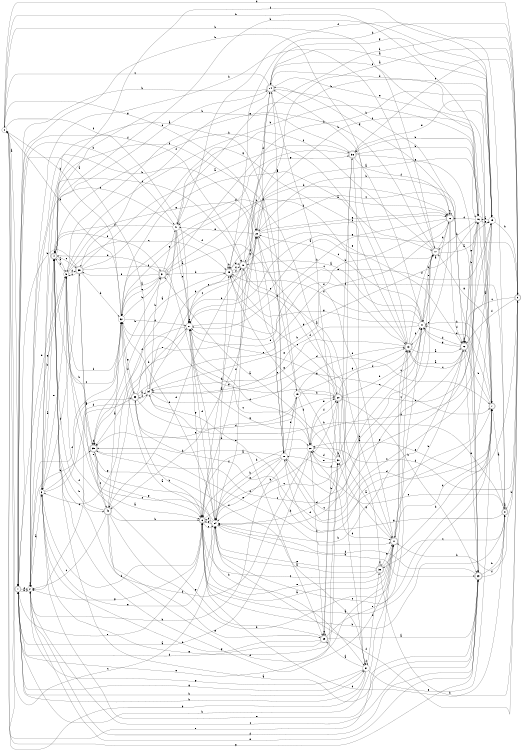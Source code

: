 digraph n34_5 {
__start0 [label="" shape="none"];

rankdir=LR;
size="8,5";

s0 [style="filled", color="black", fillcolor="white" shape="circle", label="0"];
s1 [style="rounded,filled", color="black", fillcolor="white" shape="doublecircle", label="1"];
s2 [style="filled", color="black", fillcolor="white" shape="circle", label="2"];
s3 [style="filled", color="black", fillcolor="white" shape="circle", label="3"];
s4 [style="rounded,filled", color="black", fillcolor="white" shape="doublecircle", label="4"];
s5 [style="filled", color="black", fillcolor="white" shape="circle", label="5"];
s6 [style="rounded,filled", color="black", fillcolor="white" shape="doublecircle", label="6"];
s7 [style="rounded,filled", color="black", fillcolor="white" shape="doublecircle", label="7"];
s8 [style="rounded,filled", color="black", fillcolor="white" shape="doublecircle", label="8"];
s9 [style="rounded,filled", color="black", fillcolor="white" shape="doublecircle", label="9"];
s10 [style="rounded,filled", color="black", fillcolor="white" shape="doublecircle", label="10"];
s11 [style="rounded,filled", color="black", fillcolor="white" shape="doublecircle", label="11"];
s12 [style="rounded,filled", color="black", fillcolor="white" shape="doublecircle", label="12"];
s13 [style="rounded,filled", color="black", fillcolor="white" shape="doublecircle", label="13"];
s14 [style="rounded,filled", color="black", fillcolor="white" shape="doublecircle", label="14"];
s15 [style="filled", color="black", fillcolor="white" shape="circle", label="15"];
s16 [style="filled", color="black", fillcolor="white" shape="circle", label="16"];
s17 [style="rounded,filled", color="black", fillcolor="white" shape="doublecircle", label="17"];
s18 [style="filled", color="black", fillcolor="white" shape="circle", label="18"];
s19 [style="filled", color="black", fillcolor="white" shape="circle", label="19"];
s20 [style="rounded,filled", color="black", fillcolor="white" shape="doublecircle", label="20"];
s21 [style="filled", color="black", fillcolor="white" shape="circle", label="21"];
s22 [style="filled", color="black", fillcolor="white" shape="circle", label="22"];
s23 [style="rounded,filled", color="black", fillcolor="white" shape="doublecircle", label="23"];
s24 [style="filled", color="black", fillcolor="white" shape="circle", label="24"];
s25 [style="rounded,filled", color="black", fillcolor="white" shape="doublecircle", label="25"];
s26 [style="rounded,filled", color="black", fillcolor="white" shape="doublecircle", label="26"];
s27 [style="filled", color="black", fillcolor="white" shape="circle", label="27"];
s28 [style="filled", color="black", fillcolor="white" shape="circle", label="28"];
s29 [style="rounded,filled", color="black", fillcolor="white" shape="doublecircle", label="29"];
s30 [style="filled", color="black", fillcolor="white" shape="circle", label="30"];
s31 [style="rounded,filled", color="black", fillcolor="white" shape="doublecircle", label="31"];
s32 [style="filled", color="black", fillcolor="white" shape="circle", label="32"];
s33 [style="rounded,filled", color="black", fillcolor="white" shape="doublecircle", label="33"];
s34 [style="filled", color="black", fillcolor="white" shape="circle", label="34"];
s35 [style="rounded,filled", color="black", fillcolor="white" shape="doublecircle", label="35"];
s36 [style="rounded,filled", color="black", fillcolor="white" shape="doublecircle", label="36"];
s37 [style="filled", color="black", fillcolor="white" shape="circle", label="37"];
s38 [style="rounded,filled", color="black", fillcolor="white" shape="doublecircle", label="38"];
s39 [style="rounded,filled", color="black", fillcolor="white" shape="doublecircle", label="39"];
s40 [style="rounded,filled", color="black", fillcolor="white" shape="doublecircle", label="40"];
s41 [style="filled", color="black", fillcolor="white" shape="circle", label="41"];
s0 -> s1 [label="a"];
s0 -> s17 [label="b"];
s0 -> s24 [label="c"];
s0 -> s9 [label="d"];
s0 -> s11 [label="e"];
s0 -> s27 [label="f"];
s0 -> s22 [label="g"];
s0 -> s16 [label="h"];
s1 -> s2 [label="a"];
s1 -> s41 [label="b"];
s1 -> s2 [label="c"];
s1 -> s5 [label="d"];
s1 -> s30 [label="e"];
s1 -> s10 [label="f"];
s1 -> s37 [label="g"];
s1 -> s37 [label="h"];
s2 -> s3 [label="a"];
s2 -> s39 [label="b"];
s2 -> s2 [label="c"];
s2 -> s23 [label="d"];
s2 -> s23 [label="e"];
s2 -> s32 [label="f"];
s2 -> s5 [label="g"];
s2 -> s22 [label="h"];
s3 -> s4 [label="a"];
s3 -> s4 [label="b"];
s3 -> s10 [label="c"];
s3 -> s34 [label="d"];
s3 -> s24 [label="e"];
s3 -> s6 [label="f"];
s3 -> s30 [label="g"];
s3 -> s33 [label="h"];
s4 -> s5 [label="a"];
s4 -> s15 [label="b"];
s4 -> s35 [label="c"];
s4 -> s14 [label="d"];
s4 -> s31 [label="e"];
s4 -> s18 [label="f"];
s4 -> s11 [label="g"];
s4 -> s40 [label="h"];
s5 -> s6 [label="a"];
s5 -> s16 [label="b"];
s5 -> s25 [label="c"];
s5 -> s35 [label="d"];
s5 -> s3 [label="e"];
s5 -> s32 [label="f"];
s5 -> s18 [label="g"];
s5 -> s4 [label="h"];
s6 -> s7 [label="a"];
s6 -> s8 [label="b"];
s6 -> s24 [label="c"];
s6 -> s8 [label="d"];
s6 -> s1 [label="e"];
s6 -> s14 [label="f"];
s6 -> s2 [label="g"];
s6 -> s20 [label="h"];
s7 -> s8 [label="a"];
s7 -> s21 [label="b"];
s7 -> s24 [label="c"];
s7 -> s33 [label="d"];
s7 -> s21 [label="e"];
s7 -> s22 [label="f"];
s7 -> s17 [label="g"];
s7 -> s12 [label="h"];
s8 -> s8 [label="a"];
s8 -> s9 [label="b"];
s8 -> s38 [label="c"];
s8 -> s27 [label="d"];
s8 -> s28 [label="e"];
s8 -> s41 [label="f"];
s8 -> s18 [label="g"];
s8 -> s34 [label="h"];
s9 -> s10 [label="a"];
s9 -> s11 [label="b"];
s9 -> s12 [label="c"];
s9 -> s28 [label="d"];
s9 -> s28 [label="e"];
s9 -> s12 [label="f"];
s9 -> s27 [label="g"];
s9 -> s25 [label="h"];
s10 -> s11 [label="a"];
s10 -> s9 [label="b"];
s10 -> s13 [label="c"];
s10 -> s40 [label="d"];
s10 -> s12 [label="e"];
s10 -> s24 [label="f"];
s10 -> s22 [label="g"];
s10 -> s6 [label="h"];
s11 -> s6 [label="a"];
s11 -> s12 [label="b"];
s11 -> s13 [label="c"];
s11 -> s7 [label="d"];
s11 -> s6 [label="e"];
s11 -> s22 [label="f"];
s11 -> s30 [label="g"];
s11 -> s1 [label="h"];
s12 -> s13 [label="a"];
s12 -> s16 [label="b"];
s12 -> s39 [label="c"];
s12 -> s21 [label="d"];
s12 -> s23 [label="e"];
s12 -> s12 [label="f"];
s12 -> s21 [label="g"];
s12 -> s24 [label="h"];
s13 -> s12 [label="a"];
s13 -> s14 [label="b"];
s13 -> s11 [label="c"];
s13 -> s17 [label="d"];
s13 -> s34 [label="e"];
s13 -> s21 [label="f"];
s13 -> s32 [label="g"];
s13 -> s4 [label="h"];
s14 -> s15 [label="a"];
s14 -> s12 [label="b"];
s14 -> s0 [label="c"];
s14 -> s7 [label="d"];
s14 -> s7 [label="e"];
s14 -> s35 [label="f"];
s14 -> s18 [label="g"];
s14 -> s1 [label="h"];
s15 -> s16 [label="a"];
s15 -> s39 [label="b"];
s15 -> s18 [label="c"];
s15 -> s28 [label="d"];
s15 -> s36 [label="e"];
s15 -> s4 [label="f"];
s15 -> s14 [label="g"];
s15 -> s9 [label="h"];
s16 -> s7 [label="a"];
s16 -> s17 [label="b"];
s16 -> s13 [label="c"];
s16 -> s26 [label="d"];
s16 -> s12 [label="e"];
s16 -> s14 [label="f"];
s16 -> s15 [label="g"];
s16 -> s36 [label="h"];
s17 -> s15 [label="a"];
s17 -> s18 [label="b"];
s17 -> s24 [label="c"];
s17 -> s26 [label="d"];
s17 -> s21 [label="e"];
s17 -> s41 [label="f"];
s17 -> s5 [label="g"];
s17 -> s2 [label="h"];
s18 -> s6 [label="a"];
s18 -> s19 [label="b"];
s18 -> s22 [label="c"];
s18 -> s7 [label="d"];
s18 -> s24 [label="e"];
s18 -> s24 [label="f"];
s18 -> s16 [label="g"];
s18 -> s24 [label="h"];
s19 -> s3 [label="a"];
s19 -> s20 [label="b"];
s19 -> s27 [label="c"];
s19 -> s13 [label="d"];
s19 -> s39 [label="e"];
s19 -> s28 [label="f"];
s19 -> s13 [label="g"];
s19 -> s2 [label="h"];
s20 -> s11 [label="a"];
s20 -> s21 [label="b"];
s20 -> s27 [label="c"];
s20 -> s13 [label="d"];
s20 -> s15 [label="e"];
s20 -> s41 [label="f"];
s20 -> s32 [label="g"];
s20 -> s23 [label="h"];
s21 -> s10 [label="a"];
s21 -> s17 [label="b"];
s21 -> s22 [label="c"];
s21 -> s24 [label="d"];
s21 -> s34 [label="e"];
s21 -> s25 [label="f"];
s21 -> s25 [label="g"];
s21 -> s1 [label="h"];
s22 -> s16 [label="a"];
s22 -> s19 [label="b"];
s22 -> s23 [label="c"];
s22 -> s14 [label="d"];
s22 -> s41 [label="e"];
s22 -> s26 [label="f"];
s22 -> s26 [label="g"];
s22 -> s40 [label="h"];
s23 -> s4 [label="a"];
s23 -> s8 [label="b"];
s23 -> s2 [label="c"];
s23 -> s24 [label="d"];
s23 -> s3 [label="e"];
s23 -> s8 [label="f"];
s23 -> s0 [label="g"];
s23 -> s22 [label="h"];
s24 -> s25 [label="a"];
s24 -> s6 [label="b"];
s24 -> s5 [label="c"];
s24 -> s27 [label="d"];
s24 -> s32 [label="e"];
s24 -> s9 [label="f"];
s24 -> s6 [label="g"];
s24 -> s23 [label="h"];
s25 -> s26 [label="a"];
s25 -> s25 [label="b"];
s25 -> s27 [label="c"];
s25 -> s10 [label="d"];
s25 -> s10 [label="e"];
s25 -> s10 [label="f"];
s25 -> s36 [label="g"];
s25 -> s31 [label="h"];
s26 -> s21 [label="a"];
s26 -> s27 [label="b"];
s26 -> s26 [label="c"];
s26 -> s39 [label="d"];
s26 -> s13 [label="e"];
s26 -> s12 [label="f"];
s26 -> s14 [label="g"];
s26 -> s34 [label="h"];
s27 -> s17 [label="a"];
s27 -> s22 [label="b"];
s27 -> s27 [label="c"];
s27 -> s28 [label="d"];
s27 -> s15 [label="e"];
s27 -> s39 [label="f"];
s27 -> s6 [label="g"];
s27 -> s40 [label="h"];
s28 -> s1 [label="a"];
s28 -> s4 [label="b"];
s28 -> s29 [label="c"];
s28 -> s11 [label="d"];
s28 -> s20 [label="e"];
s28 -> s20 [label="f"];
s28 -> s27 [label="g"];
s28 -> s6 [label="h"];
s29 -> s23 [label="a"];
s29 -> s30 [label="b"];
s29 -> s29 [label="c"];
s29 -> s1 [label="d"];
s29 -> s21 [label="e"];
s29 -> s20 [label="f"];
s29 -> s5 [label="g"];
s29 -> s3 [label="h"];
s30 -> s31 [label="a"];
s30 -> s30 [label="b"];
s30 -> s21 [label="c"];
s30 -> s28 [label="d"];
s30 -> s28 [label="e"];
s30 -> s14 [label="f"];
s30 -> s25 [label="g"];
s30 -> s36 [label="h"];
s31 -> s32 [label="a"];
s31 -> s15 [label="b"];
s31 -> s20 [label="c"];
s31 -> s4 [label="d"];
s31 -> s32 [label="e"];
s31 -> s35 [label="f"];
s31 -> s41 [label="g"];
s31 -> s26 [label="h"];
s32 -> s6 [label="a"];
s32 -> s31 [label="b"];
s32 -> s4 [label="c"];
s32 -> s27 [label="d"];
s32 -> s17 [label="e"];
s32 -> s0 [label="f"];
s32 -> s33 [label="g"];
s32 -> s0 [label="h"];
s33 -> s34 [label="a"];
s33 -> s28 [label="b"];
s33 -> s2 [label="c"];
s33 -> s20 [label="d"];
s33 -> s27 [label="e"];
s33 -> s32 [label="f"];
s33 -> s16 [label="g"];
s33 -> s6 [label="h"];
s34 -> s1 [label="a"];
s34 -> s10 [label="b"];
s34 -> s22 [label="c"];
s34 -> s7 [label="d"];
s34 -> s29 [label="e"];
s34 -> s33 [label="f"];
s34 -> s7 [label="g"];
s34 -> s31 [label="h"];
s35 -> s36 [label="a"];
s35 -> s32 [label="b"];
s35 -> s5 [label="c"];
s35 -> s3 [label="d"];
s35 -> s39 [label="e"];
s35 -> s24 [label="f"];
s35 -> s13 [label="g"];
s35 -> s1 [label="h"];
s36 -> s37 [label="a"];
s36 -> s4 [label="b"];
s36 -> s24 [label="c"];
s36 -> s32 [label="d"];
s36 -> s9 [label="e"];
s36 -> s26 [label="f"];
s36 -> s23 [label="g"];
s36 -> s16 [label="h"];
s37 -> s29 [label="a"];
s37 -> s0 [label="b"];
s37 -> s25 [label="c"];
s37 -> s38 [label="d"];
s37 -> s7 [label="e"];
s37 -> s37 [label="f"];
s37 -> s2 [label="g"];
s37 -> s1 [label="h"];
s38 -> s24 [label="a"];
s38 -> s9 [label="b"];
s38 -> s6 [label="c"];
s38 -> s10 [label="d"];
s38 -> s24 [label="e"];
s38 -> s38 [label="f"];
s38 -> s11 [label="g"];
s38 -> s7 [label="h"];
s39 -> s25 [label="a"];
s39 -> s37 [label="b"];
s39 -> s40 [label="c"];
s39 -> s39 [label="d"];
s39 -> s11 [label="e"];
s39 -> s37 [label="f"];
s39 -> s6 [label="g"];
s39 -> s5 [label="h"];
s40 -> s32 [label="a"];
s40 -> s6 [label="b"];
s40 -> s2 [label="c"];
s40 -> s11 [label="d"];
s40 -> s35 [label="e"];
s40 -> s4 [label="f"];
s40 -> s29 [label="g"];
s40 -> s13 [label="h"];
s41 -> s27 [label="a"];
s41 -> s15 [label="b"];
s41 -> s2 [label="c"];
s41 -> s4 [label="d"];
s41 -> s27 [label="e"];
s41 -> s25 [label="f"];
s41 -> s3 [label="g"];
s41 -> s39 [label="h"];

}